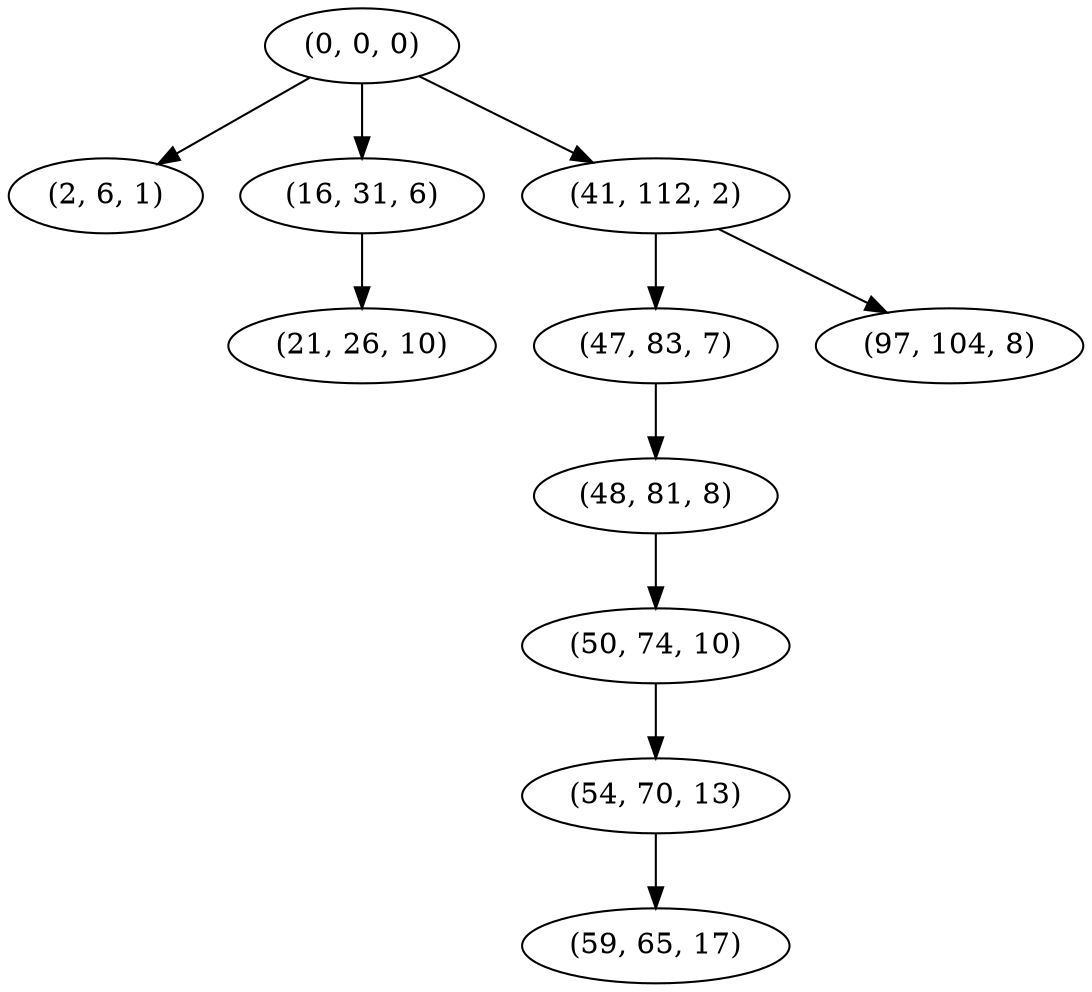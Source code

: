 digraph tree {
    "(0, 0, 0)";
    "(2, 6, 1)";
    "(16, 31, 6)";
    "(21, 26, 10)";
    "(41, 112, 2)";
    "(47, 83, 7)";
    "(48, 81, 8)";
    "(50, 74, 10)";
    "(54, 70, 13)";
    "(59, 65, 17)";
    "(97, 104, 8)";
    "(0, 0, 0)" -> "(2, 6, 1)";
    "(0, 0, 0)" -> "(16, 31, 6)";
    "(0, 0, 0)" -> "(41, 112, 2)";
    "(16, 31, 6)" -> "(21, 26, 10)";
    "(41, 112, 2)" -> "(47, 83, 7)";
    "(41, 112, 2)" -> "(97, 104, 8)";
    "(47, 83, 7)" -> "(48, 81, 8)";
    "(48, 81, 8)" -> "(50, 74, 10)";
    "(50, 74, 10)" -> "(54, 70, 13)";
    "(54, 70, 13)" -> "(59, 65, 17)";
}
